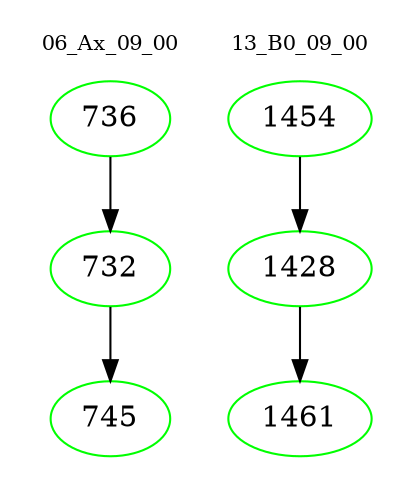 digraph{
subgraph cluster_0 {
color = white
label = "06_Ax_09_00";
fontsize=10;
T0_736 [label="736", color="green"]
T0_736 -> T0_732 [color="black"]
T0_732 [label="732", color="green"]
T0_732 -> T0_745 [color="black"]
T0_745 [label="745", color="green"]
}
subgraph cluster_1 {
color = white
label = "13_B0_09_00";
fontsize=10;
T1_1454 [label="1454", color="green"]
T1_1454 -> T1_1428 [color="black"]
T1_1428 [label="1428", color="green"]
T1_1428 -> T1_1461 [color="black"]
T1_1461 [label="1461", color="green"]
}
}

